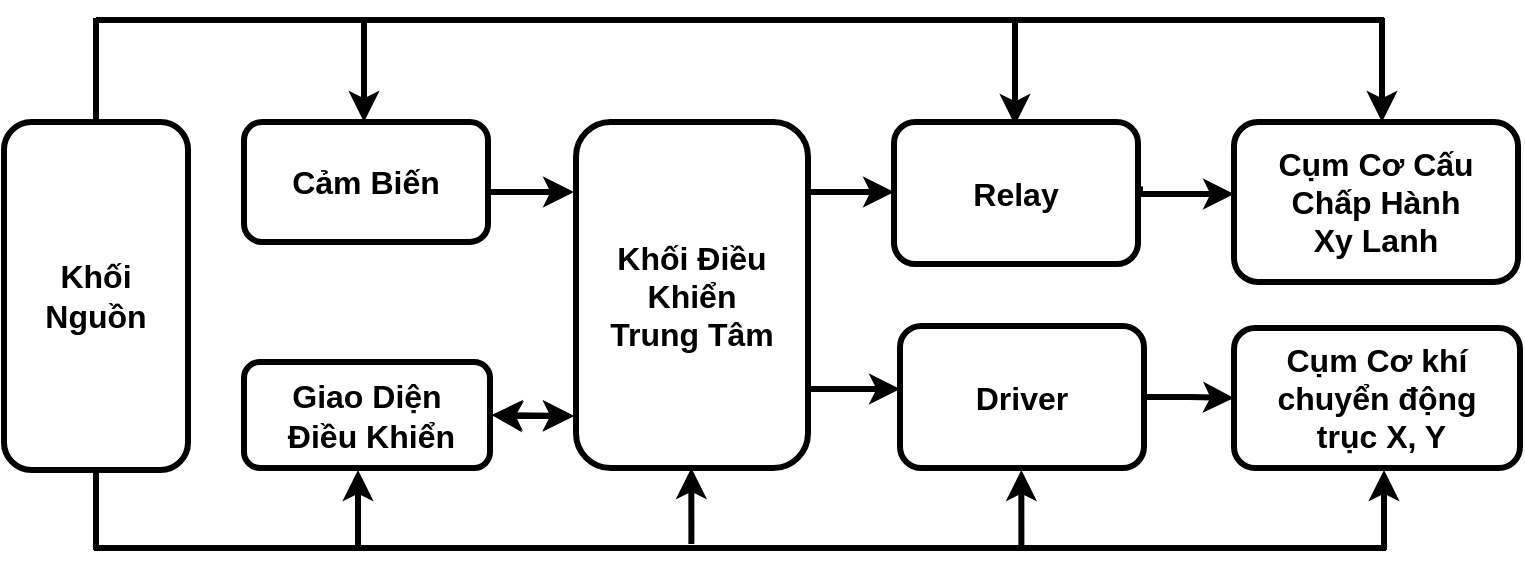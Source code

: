 <mxfile version="20.6.0" type="github">
  <diagram id="LvUn8uLP2CiyufaU91iW" name="Trang-1">
    <mxGraphModel dx="1483" dy="770" grid="0" gridSize="10" guides="1" tooltips="1" connect="1" arrows="1" fold="1" page="1" pageScale="1" pageWidth="827" pageHeight="1169" math="0" shadow="0">
      <root>
        <mxCell id="0" />
        <mxCell id="1" parent="0" />
        <mxCell id="irWE5oR5HXqvwbKhNHfX-1" value="&lt;span style=&quot;font-size: 16px;&quot;&gt;&lt;font style=&quot;font-size: 16px;&quot;&gt;Cảm Biến&lt;/font&gt;&lt;/span&gt;" style="rounded=1;whiteSpace=wrap;html=1;strokeWidth=3;fontStyle=1;fontSize=16;verticalAlign=middle;align=center;fontColor=default;fontFamily=Helvetica;" vertex="1" parent="1">
          <mxGeometry x="146" y="383" width="122" height="60" as="geometry" />
        </mxCell>
        <mxCell id="irWE5oR5HXqvwbKhNHfX-2" value="&lt;span style=&quot;font-size: 16px;&quot;&gt;&lt;font style=&quot;font-size: 16px;&quot;&gt;Khối Nguồn&lt;/font&gt;&lt;/span&gt;" style="rounded=1;whiteSpace=wrap;html=1;strokeWidth=3;fontStyle=1;fontSize=16;verticalAlign=middle;align=center;fontColor=default;fontFamily=Helvetica;" vertex="1" parent="1">
          <mxGeometry x="26" y="383" width="92" height="174" as="geometry" />
        </mxCell>
        <mxCell id="irWE5oR5HXqvwbKhNHfX-20" value="" style="edgeStyle=orthogonalEdgeStyle;rounded=0;orthogonalLoop=1;jettySize=auto;html=1;fontSize=16;strokeWidth=3;fontStyle=1;verticalAlign=middle;align=center;fontColor=default;fontFamily=Helvetica;" edge="1" parent="1">
          <mxGeometry relative="1" as="geometry">
            <mxPoint x="428" y="418" as="sourcePoint" />
            <mxPoint x="471" y="418" as="targetPoint" />
            <Array as="points">
              <mxPoint x="437" y="418" />
              <mxPoint x="437" y="418" />
            </Array>
          </mxGeometry>
        </mxCell>
        <mxCell id="irWE5oR5HXqvwbKhNHfX-3" value="&lt;span style=&quot;font-size: 16px;&quot;&gt;&lt;span style=&quot;font-size: 16px;&quot;&gt;Khối Điều Khiển &lt;br style=&quot;font-size: 16px;&quot;&gt;Trung Tâm&lt;/span&gt;&lt;/span&gt;" style="rounded=1;whiteSpace=wrap;html=1;strokeWidth=3;fontStyle=1;fontSize=16;verticalAlign=middle;align=center;fontColor=default;fontFamily=Helvetica;" vertex="1" parent="1">
          <mxGeometry x="312" y="383" width="116" height="173" as="geometry" />
        </mxCell>
        <mxCell id="irWE5oR5HXqvwbKhNHfX-4" value="&lt;span style=&quot;font-size: 16px;&quot;&gt;&lt;span style=&quot;font-size: 16px;&quot;&gt;Giao Diện&lt;br style=&quot;font-size: 16px;&quot;&gt;&amp;nbsp;Điều Khiển&lt;/span&gt;&lt;/span&gt;" style="rounded=1;whiteSpace=wrap;html=1;strokeWidth=3;fontStyle=1;fontSize=16;verticalAlign=middle;align=center;fontColor=default;fontFamily=Helvetica;" vertex="1" parent="1">
          <mxGeometry x="146" y="503" width="123" height="53" as="geometry" />
        </mxCell>
        <mxCell id="irWE5oR5HXqvwbKhNHfX-19" value="" style="edgeStyle=orthogonalEdgeStyle;rounded=0;orthogonalLoop=1;jettySize=auto;html=1;fontSize=16;strokeWidth=3;fontStyle=1;verticalAlign=middle;align=center;fontColor=default;fontFamily=Helvetica;" edge="1" parent="1" source="irWE5oR5HXqvwbKhNHfX-5" target="irWE5oR5HXqvwbKhNHfX-6">
          <mxGeometry relative="1" as="geometry" />
        </mxCell>
        <mxCell id="irWE5oR5HXqvwbKhNHfX-5" value="&lt;span style=&quot;font-size: 16px;&quot;&gt;&lt;span style=&quot;font-size: 16px;&quot;&gt;Driver&lt;/span&gt;&lt;/span&gt;" style="rounded=1;whiteSpace=wrap;html=1;strokeWidth=3;fontStyle=1;fontSize=16;verticalAlign=middle;align=center;fontColor=default;fontFamily=Helvetica;" vertex="1" parent="1">
          <mxGeometry x="474" y="485" width="122" height="71" as="geometry" />
        </mxCell>
        <mxCell id="irWE5oR5HXqvwbKhNHfX-6" value="&lt;span style=&quot;font-size: 16px;&quot;&gt;&lt;span style=&quot;font-size: 16px;&quot;&gt;Cụm Cơ khí&lt;br style=&quot;font-size: 16px;&quot;&gt;chuyển động&lt;br style=&quot;font-size: 16px;&quot;&gt;&amp;nbsp;trục X, Y&lt;br style=&quot;font-size: 16px;&quot;&gt;&lt;/span&gt;&lt;/span&gt;" style="rounded=1;whiteSpace=wrap;html=1;strokeWidth=3;fontStyle=1;fontSize=16;verticalAlign=middle;align=center;fontColor=default;fontFamily=Helvetica;" vertex="1" parent="1">
          <mxGeometry x="641" y="486" width="143" height="70" as="geometry" />
        </mxCell>
        <mxCell id="irWE5oR5HXqvwbKhNHfX-7" value="&lt;span style=&quot;font-size: 16px;&quot;&gt;&lt;span style=&quot;font-size: 16px;&quot;&gt;Cụm Cơ Cấu Chấp Hành &lt;br style=&quot;font-size: 16px;&quot;&gt;Xy Lanh&lt;br style=&quot;font-size: 16px;&quot;&gt;&lt;/span&gt;&lt;/span&gt;" style="rounded=1;whiteSpace=wrap;html=1;strokeWidth=3;fontStyle=1;fontSize=16;verticalAlign=middle;align=center;fontColor=default;fontFamily=Helvetica;" vertex="1" parent="1">
          <mxGeometry x="641" y="383" width="142" height="80" as="geometry" />
        </mxCell>
        <mxCell id="irWE5oR5HXqvwbKhNHfX-18" value="" style="edgeStyle=orthogonalEdgeStyle;rounded=0;orthogonalLoop=1;jettySize=auto;html=1;fontSize=16;strokeWidth=3;fontStyle=1;verticalAlign=middle;align=center;fontColor=default;fontFamily=Helvetica;" edge="1" parent="1" target="irWE5oR5HXqvwbKhNHfX-7">
          <mxGeometry relative="1" as="geometry">
            <mxPoint x="594" y="415.3" as="sourcePoint" />
            <Array as="points">
              <mxPoint x="594" y="419" />
            </Array>
          </mxGeometry>
        </mxCell>
        <mxCell id="irWE5oR5HXqvwbKhNHfX-21" value="" style="edgeStyle=orthogonalEdgeStyle;rounded=0;orthogonalLoop=1;jettySize=auto;html=1;fontSize=16;strokeWidth=3;fontStyle=1;verticalAlign=middle;align=center;fontColor=default;fontFamily=Helvetica;" edge="1" parent="1" target="irWE5oR5HXqvwbKhNHfX-5">
          <mxGeometry relative="1" as="geometry">
            <mxPoint x="428" y="516.5" as="sourcePoint" />
            <mxPoint x="472" y="517" as="targetPoint" />
            <Array as="points">
              <mxPoint x="456" y="516" />
              <mxPoint x="456" y="516" />
            </Array>
          </mxGeometry>
        </mxCell>
        <mxCell id="irWE5oR5HXqvwbKhNHfX-23" value="" style="edgeStyle=orthogonalEdgeStyle;rounded=0;orthogonalLoop=1;jettySize=auto;html=1;fontSize=16;strokeWidth=3;fontStyle=1;verticalAlign=middle;align=center;fontColor=default;fontFamily=Helvetica;" edge="1" parent="1">
          <mxGeometry relative="1" as="geometry">
            <mxPoint x="268" y="418" as="sourcePoint" />
            <mxPoint x="311" y="418" as="targetPoint" />
          </mxGeometry>
        </mxCell>
        <mxCell id="irWE5oR5HXqvwbKhNHfX-26" value="" style="endArrow=classic;startArrow=classic;html=1;rounded=0;fontSize=16;exitX=1.007;exitY=0.5;exitDx=0;exitDy=0;strokeWidth=3;fontStyle=1;verticalAlign=middle;align=center;fontColor=default;fontFamily=Helvetica;exitPerimeter=0;" edge="1" parent="1" source="irWE5oR5HXqvwbKhNHfX-4">
          <mxGeometry width="50" height="50" relative="1" as="geometry">
            <mxPoint x="582" y="580" as="sourcePoint" />
            <mxPoint x="311" y="530" as="targetPoint" />
          </mxGeometry>
        </mxCell>
        <mxCell id="irWE5oR5HXqvwbKhNHfX-38" value="" style="endArrow=none;html=1;rounded=0;strokeWidth=3;fontSize=16;fontStyle=1;verticalAlign=middle;align=center;fontColor=default;fontFamily=Helvetica;" edge="1" parent="1">
          <mxGeometry width="50" height="50" relative="1" as="geometry">
            <mxPoint x="717" y="596" as="sourcePoint" />
            <mxPoint x="366" y="596" as="targetPoint" />
          </mxGeometry>
        </mxCell>
        <mxCell id="irWE5oR5HXqvwbKhNHfX-41" value="" style="endArrow=none;html=1;rounded=0;strokeWidth=3;fontSize=16;fontStyle=1;verticalAlign=middle;align=center;fontColor=default;fontFamily=Helvetica;" edge="1" parent="1">
          <mxGeometry width="50" height="50" relative="1" as="geometry">
            <mxPoint x="371" y="596" as="sourcePoint" />
            <mxPoint x="71" y="596" as="targetPoint" />
          </mxGeometry>
        </mxCell>
        <mxCell id="irWE5oR5HXqvwbKhNHfX-43" value="" style="endArrow=none;html=1;rounded=0;strokeWidth=3;fontSize=16;fontStyle=1;verticalAlign=middle;align=center;fontColor=default;fontFamily=Helvetica;" edge="1" parent="1">
          <mxGeometry width="50" height="50" relative="1" as="geometry">
            <mxPoint x="716" y="332" as="sourcePoint" />
            <mxPoint x="72" y="332" as="targetPoint" />
          </mxGeometry>
        </mxCell>
        <mxCell id="irWE5oR5HXqvwbKhNHfX-49" value="&lt;span style=&quot;font-size: 16px;&quot;&gt;&lt;span style=&quot;font-size: 16px;&quot;&gt;Relay&lt;/span&gt;&lt;/span&gt;" style="rounded=1;whiteSpace=wrap;html=1;strokeWidth=3;fontStyle=1;fontSize=16;verticalAlign=middle;align=center;fontColor=default;fontFamily=Helvetica;" vertex="1" parent="1">
          <mxGeometry x="471" y="383" width="122" height="71" as="geometry" />
        </mxCell>
        <mxCell id="irWE5oR5HXqvwbKhNHfX-63" value="" style="edgeStyle=orthogonalEdgeStyle;rounded=0;orthogonalLoop=1;jettySize=auto;html=1;strokeWidth=3;fontSize=16;fontStyle=1;verticalAlign=middle;align=center;fontColor=default;fontFamily=Helvetica;" edge="1" parent="1">
          <mxGeometry relative="1" as="geometry">
            <mxPoint x="208" y="332" as="sourcePoint" />
            <mxPoint x="206" y="383" as="targetPoint" />
            <Array as="points">
              <mxPoint x="206" y="332" />
            </Array>
          </mxGeometry>
        </mxCell>
        <mxCell id="irWE5oR5HXqvwbKhNHfX-65" value="" style="edgeStyle=orthogonalEdgeStyle;rounded=0;orthogonalLoop=1;jettySize=auto;html=1;strokeWidth=3;fontSize=16;fontStyle=1;verticalAlign=middle;align=center;fontColor=default;fontFamily=Helvetica;" edge="1" parent="1">
          <mxGeometry relative="1" as="geometry">
            <mxPoint x="531.5" y="330.5" as="sourcePoint" />
            <mxPoint x="531.5" y="384.5" as="targetPoint" />
          </mxGeometry>
        </mxCell>
        <mxCell id="irWE5oR5HXqvwbKhNHfX-67" value="" style="endArrow=none;html=1;rounded=0;strokeWidth=3;fontSize=16;exitX=0.5;exitY=0;exitDx=0;exitDy=0;fontStyle=1;verticalAlign=middle;align=center;fontColor=default;fontFamily=Helvetica;" edge="1" parent="1" source="irWE5oR5HXqvwbKhNHfX-2">
          <mxGeometry width="50" height="50" relative="1" as="geometry">
            <mxPoint x="386" y="405" as="sourcePoint" />
            <mxPoint x="72" y="331" as="targetPoint" />
          </mxGeometry>
        </mxCell>
        <mxCell id="irWE5oR5HXqvwbKhNHfX-68" value="" style="endArrow=none;html=1;rounded=0;strokeWidth=3;fontSize=16;fontStyle=1;verticalAlign=middle;align=center;fontColor=default;fontFamily=Helvetica;" edge="1" parent="1">
          <mxGeometry width="50" height="50" relative="1" as="geometry">
            <mxPoint x="72" y="597" as="sourcePoint" />
            <mxPoint x="72" y="557" as="targetPoint" />
          </mxGeometry>
        </mxCell>
        <mxCell id="irWE5oR5HXqvwbKhNHfX-70" value="" style="edgeStyle=orthogonalEdgeStyle;rounded=0;orthogonalLoop=1;jettySize=auto;html=1;strokeWidth=3;fontSize=16;fontStyle=1;verticalAlign=middle;align=center;fontColor=default;fontFamily=Helvetica;" edge="1" parent="1">
          <mxGeometry relative="1" as="geometry">
            <mxPoint x="715" y="331" as="sourcePoint" />
            <mxPoint x="715" y="383" as="targetPoint" />
            <Array as="points">
              <mxPoint x="715" y="332" />
            </Array>
          </mxGeometry>
        </mxCell>
        <mxCell id="irWE5oR5HXqvwbKhNHfX-71" value="" style="edgeStyle=orthogonalEdgeStyle;rounded=0;orthogonalLoop=1;jettySize=auto;html=1;fontSize=16;strokeWidth=3;fontStyle=1;verticalAlign=middle;align=center;fontColor=default;fontFamily=Helvetica;" edge="1" parent="1">
          <mxGeometry relative="1" as="geometry">
            <mxPoint x="203" y="595" as="sourcePoint" />
            <mxPoint x="203" y="557" as="targetPoint" />
            <Array as="points">
              <mxPoint x="203" y="593" />
              <mxPoint x="203" y="593" />
            </Array>
          </mxGeometry>
        </mxCell>
        <mxCell id="irWE5oR5HXqvwbKhNHfX-72" value="" style="edgeStyle=orthogonalEdgeStyle;rounded=0;orthogonalLoop=1;jettySize=auto;html=1;fontSize=16;strokeWidth=3;fontStyle=1;verticalAlign=middle;align=center;fontColor=default;fontFamily=Helvetica;" edge="1" parent="1">
          <mxGeometry relative="1" as="geometry">
            <mxPoint x="369.66" y="594.0" as="sourcePoint" />
            <mxPoint x="369.66" y="556" as="targetPoint" />
            <Array as="points">
              <mxPoint x="369.66" y="592" />
              <mxPoint x="369.66" y="592" />
            </Array>
          </mxGeometry>
        </mxCell>
        <mxCell id="irWE5oR5HXqvwbKhNHfX-73" value="" style="edgeStyle=orthogonalEdgeStyle;rounded=0;orthogonalLoop=1;jettySize=auto;html=1;fontSize=16;strokeWidth=3;fontStyle=1;verticalAlign=middle;align=center;fontColor=default;fontFamily=Helvetica;" edge="1" parent="1">
          <mxGeometry relative="1" as="geometry">
            <mxPoint x="534.66" y="595.0" as="sourcePoint" />
            <mxPoint x="534.66" y="557" as="targetPoint" />
            <Array as="points">
              <mxPoint x="534.66" y="593" />
              <mxPoint x="534.66" y="593" />
            </Array>
          </mxGeometry>
        </mxCell>
        <mxCell id="irWE5oR5HXqvwbKhNHfX-74" value="" style="edgeStyle=orthogonalEdgeStyle;rounded=0;orthogonalLoop=1;jettySize=auto;html=1;fontSize=16;strokeWidth=3;fontStyle=1;verticalAlign=middle;align=center;fontColor=default;fontFamily=Helvetica;" edge="1" parent="1">
          <mxGeometry relative="1" as="geometry">
            <mxPoint x="716" y="597" as="sourcePoint" />
            <mxPoint x="716" y="557" as="targetPoint" />
            <Array as="points">
              <mxPoint x="716" y="593" />
              <mxPoint x="716" y="593" />
            </Array>
          </mxGeometry>
        </mxCell>
        <mxCell id="irWE5oR5HXqvwbKhNHfX-75" value="" style="endArrow=classic;startArrow=classic;html=1;rounded=0;fontSize=16;exitX=1.007;exitY=0.5;exitDx=0;exitDy=0;strokeWidth=3;fontStyle=1;verticalAlign=middle;align=center;fontColor=default;fontFamily=Helvetica;exitPerimeter=0;" edge="1" parent="1" source="irWE5oR5HXqvwbKhNHfX-4">
          <mxGeometry width="50" height="50" relative="1" as="geometry">
            <mxPoint x="269.861" y="529.5" as="sourcePoint" />
            <mxPoint x="311" y="530" as="targetPoint" />
            <Array as="points">
              <mxPoint x="279" y="530" />
            </Array>
          </mxGeometry>
        </mxCell>
      </root>
    </mxGraphModel>
  </diagram>
</mxfile>
